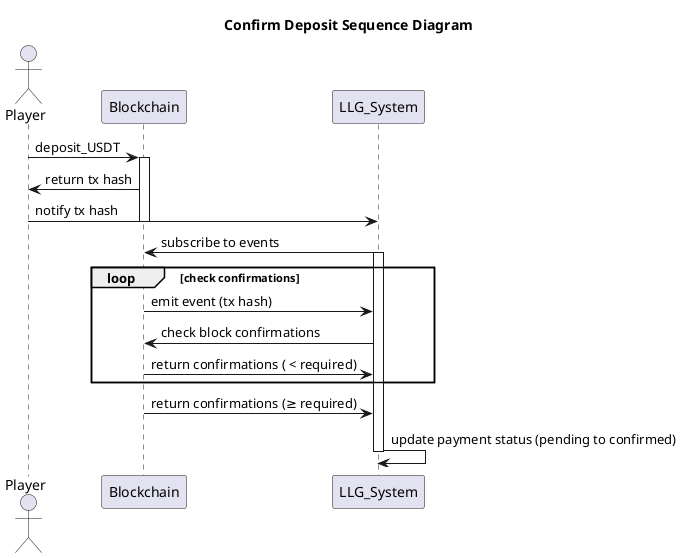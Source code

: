 @startuml
title Confirm Deposit Sequence Diagram

actor Player
participant Blockchain
participant LLG_System as LLG_System

Player -> Blockchain : deposit_USDT
activate Blockchain
Blockchain -> Player : return tx hash
Player -> LLG_System : notify tx hash
deactivate Blockchain

LLG_System -> Blockchain : subscribe to events
activate LLG_System
loop check confirmations
  Blockchain -> LLG_System : emit event (tx hash)
  LLG_System -> Blockchain : check block confirmations
  Blockchain -> LLG_System : return confirmations ( < required)
end

Blockchain -> LLG_System : return confirmations (≥ required)
LLG_System -> LLG_System : update payment status (pending to confirmed)
deactivate LLG_System
@enduml
